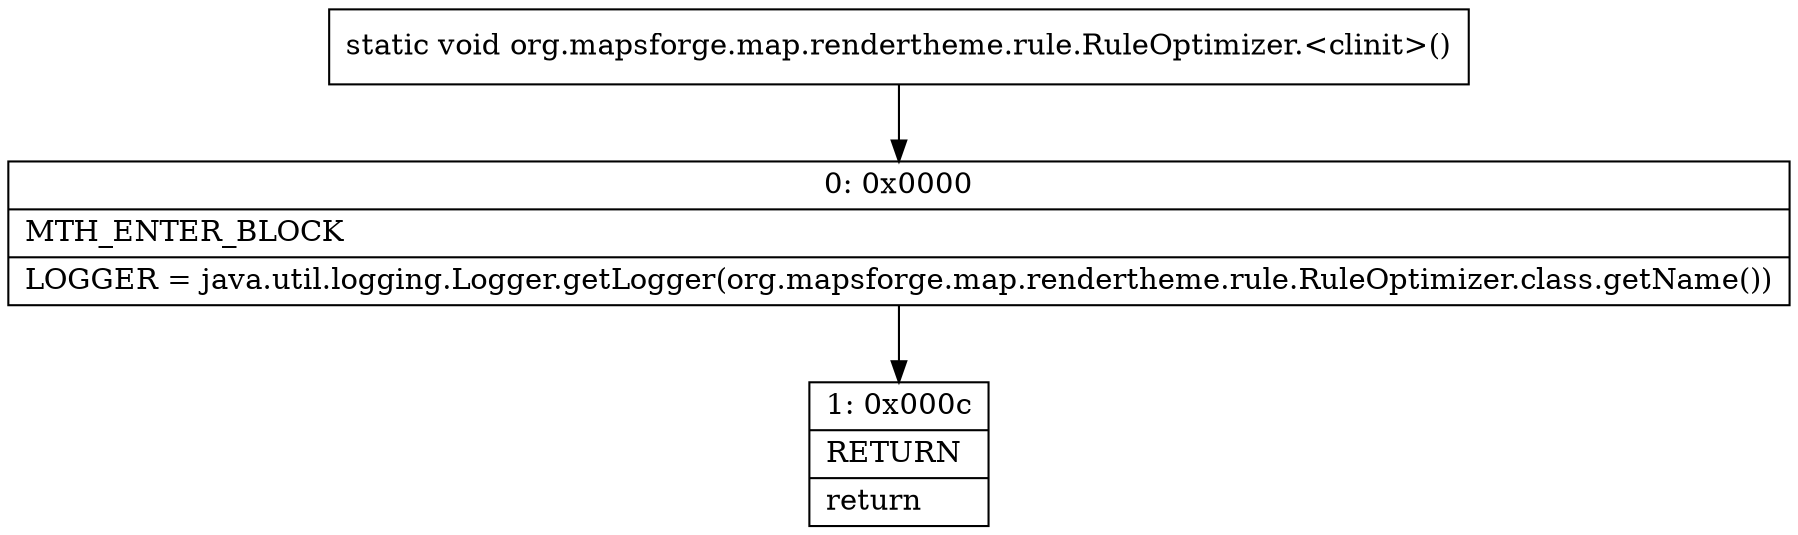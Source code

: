 digraph "CFG fororg.mapsforge.map.rendertheme.rule.RuleOptimizer.\<clinit\>()V" {
Node_0 [shape=record,label="{0\:\ 0x0000|MTH_ENTER_BLOCK\l|LOGGER = java.util.logging.Logger.getLogger(org.mapsforge.map.rendertheme.rule.RuleOptimizer.class.getName())\l}"];
Node_1 [shape=record,label="{1\:\ 0x000c|RETURN\l|return\l}"];
MethodNode[shape=record,label="{static void org.mapsforge.map.rendertheme.rule.RuleOptimizer.\<clinit\>() }"];
MethodNode -> Node_0;
Node_0 -> Node_1;
}

